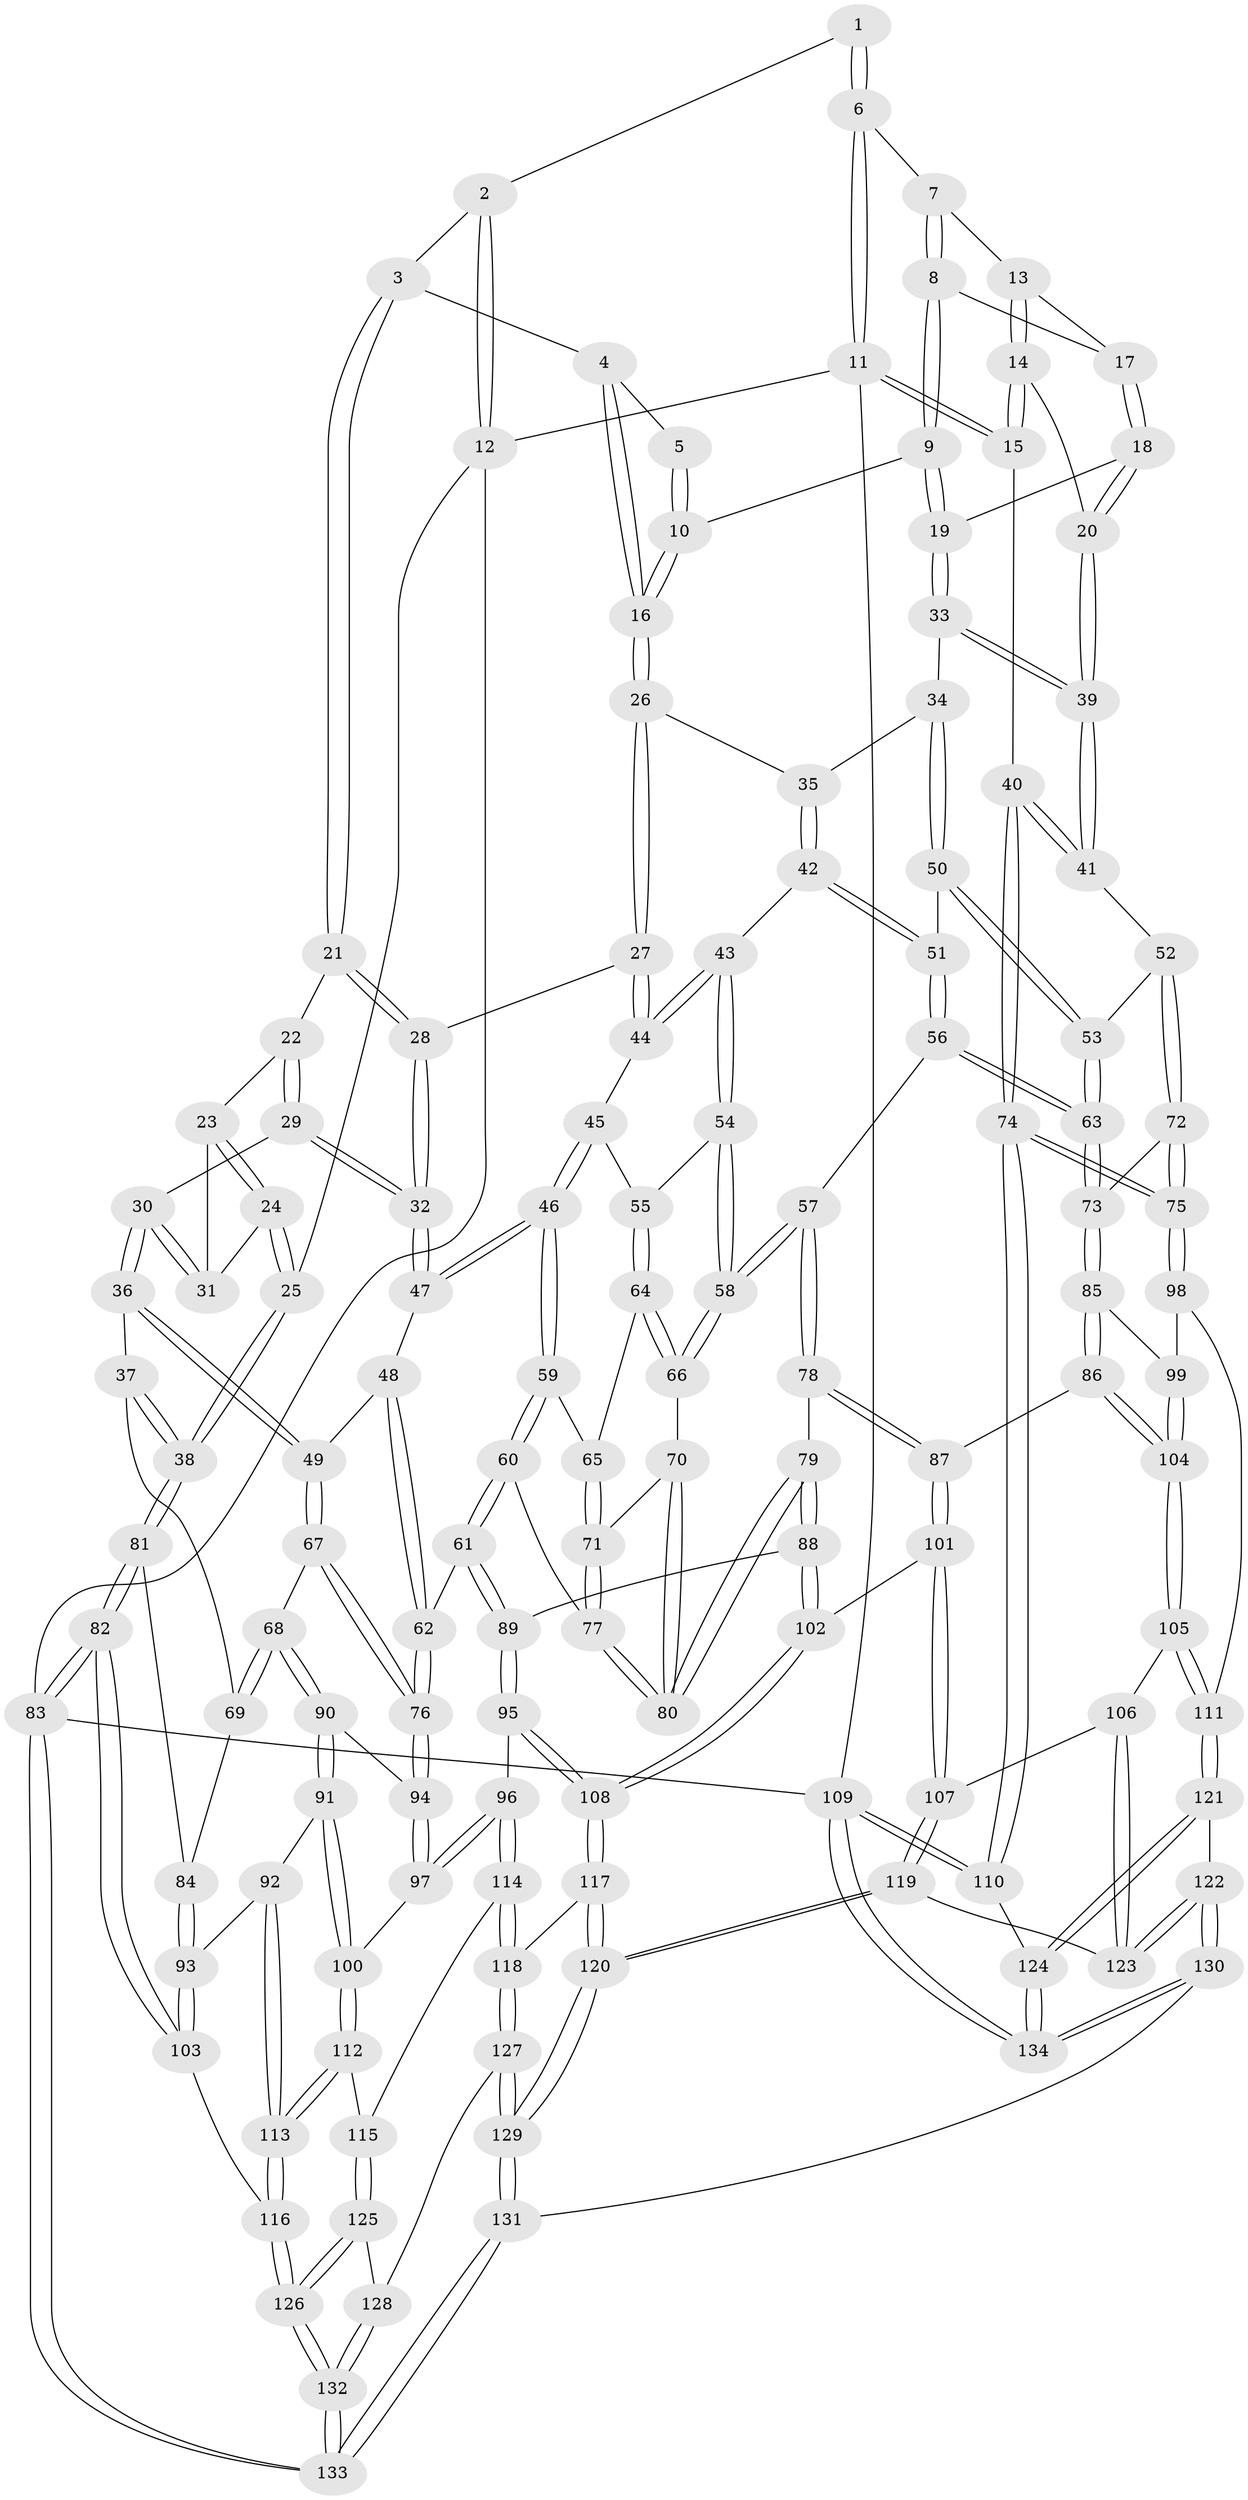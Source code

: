 // Generated by graph-tools (version 1.1) at 2025/17/03/09/25 04:17:00]
// undirected, 134 vertices, 332 edges
graph export_dot {
graph [start="1"]
  node [color=gray90,style=filled];
  1 [pos="+0.8494826864225659+0"];
  2 [pos="+0.3786754890510358+0"];
  3 [pos="+0.4374907008280655+0.11168851217489684"];
  4 [pos="+0.5919277178191934+0.12632062821208348"];
  5 [pos="+0.7674653691144524+0"];
  6 [pos="+0.8502229206805997+0"];
  7 [pos="+0.8714864187523115+0.05538167023381465"];
  8 [pos="+0.820618754401298+0.20503412853387015"];
  9 [pos="+0.7648964227987013+0.24514586969444463"];
  10 [pos="+0.7143625145219953+0.22660550024625145"];
  11 [pos="+1+0"];
  12 [pos="+0+0"];
  13 [pos="+0.9146057019860726+0.17521365926325552"];
  14 [pos="+0.9882311447070448+0.22536448374497678"];
  15 [pos="+1+0.13864415854425435"];
  16 [pos="+0.6665129173016516+0.24632069780279764"];
  17 [pos="+0.877863489561401+0.21878388974436683"];
  18 [pos="+0.8921551925827774+0.30043116384674035"];
  19 [pos="+0.7989209405645957+0.2885627892946397"];
  20 [pos="+0.911584009588253+0.31241131955221946"];
  21 [pos="+0.4356241480734091+0.11986455424941203"];
  22 [pos="+0.39796576094911196+0.16565836475469345"];
  23 [pos="+0.3547955839032854+0.17595698549988806"];
  24 [pos="+0.11412054678660243+0.1837157412231449"];
  25 [pos="+0+0.08173924151414615"];
  26 [pos="+0.6344241360186901+0.28651883634019026"];
  27 [pos="+0.5907226218282378+0.3049043482887694"];
  28 [pos="+0.5505258824182111+0.283893991768692"];
  29 [pos="+0.3736281744821464+0.341895592056995"];
  30 [pos="+0.3085197086696022+0.33922917029051997"];
  31 [pos="+0.26250075677934087+0.28056968308855945"];
  32 [pos="+0.3804499167636277+0.3488499820812713"];
  33 [pos="+0.7780362336552195+0.3790006602215874"];
  34 [pos="+0.7603937925204318+0.39521795914214564"];
  35 [pos="+0.687248334794528+0.34869917961523655"];
  36 [pos="+0.18641108417447685+0.43171680646316213"];
  37 [pos="+0.12608522044504947+0.41235937281549573"];
  38 [pos="+0+0.19458523762047614"];
  39 [pos="+0.9371694964500438+0.39953905542335677"];
  40 [pos="+1+0.4776951043021347"];
  41 [pos="+0.948988375792894+0.4160934781898408"];
  42 [pos="+0.6608993019732162+0.4452151958001959"];
  43 [pos="+0.6564225028730425+0.44503120897904125"];
  44 [pos="+0.5723425013856523+0.3772058975363874"];
  45 [pos="+0.5574481599705214+0.3945080711819007"];
  46 [pos="+0.42763516602323015+0.4356155194059169"];
  47 [pos="+0.4004092574788393+0.40006382643081295"];
  48 [pos="+0.30166853660623033+0.45886513106870064"];
  49 [pos="+0.20508433221683142+0.4554581466282052"];
  50 [pos="+0.7561096850310811+0.4280631073685248"];
  51 [pos="+0.6869085918186211+0.45567334773845863"];
  52 [pos="+0.8908440168076979+0.47463138361436674"];
  53 [pos="+0.7882208619350214+0.47638978760705375"];
  54 [pos="+0.6229523769591997+0.48445736192946076"];
  55 [pos="+0.567541393399154+0.46674877039417967"];
  56 [pos="+0.6905149952175361+0.5440255090611462"];
  57 [pos="+0.6413236900820418+0.561716748893938"];
  58 [pos="+0.6286355582192105+0.5493678175745217"];
  59 [pos="+0.4284617854032714+0.46540802620351857"];
  60 [pos="+0.39764827697610217+0.5428585388416177"];
  61 [pos="+0.3798225821770246+0.560755734005023"];
  62 [pos="+0.36576831029483037+0.5617411336347"];
  63 [pos="+0.7576737506172695+0.5615755541229783"];
  64 [pos="+0.554068254015251+0.49673588125029544"];
  65 [pos="+0.5272208148596487+0.5108903966314419"];
  66 [pos="+0.6070876053798578+0.5434734470790572"];
  67 [pos="+0.2379420044147701+0.5500601632151042"];
  68 [pos="+0.129807749178691+0.5899231380247342"];
  69 [pos="+0.11211692185475883+0.5770304870856394"];
  70 [pos="+0.5831469370523923+0.5511947748158215"];
  71 [pos="+0.5274787945558257+0.5529458154692035"];
  72 [pos="+0.88505279373468+0.5450065119733202"];
  73 [pos="+0.783224254046462+0.6061172697633904"];
  74 [pos="+1+0.7435944364143801"];
  75 [pos="+1+0.699304683028172"];
  76 [pos="+0.27272818507425567+0.5868061915511058"];
  77 [pos="+0.5138956363866015+0.5848722647639967"];
  78 [pos="+0.6303303810374574+0.6041966241268003"];
  79 [pos="+0.5343515835839424+0.6358320244406758"];
  80 [pos="+0.5301265032751158+0.6221212785068168"];
  81 [pos="+0+0.4258820424581741"];
  82 [pos="+0+0.7873243746378473"];
  83 [pos="+0+1"];
  84 [pos="+0.05876613647544088+0.5863379930125133"];
  85 [pos="+0.7834079626181863+0.614397694275476"];
  86 [pos="+0.6779404808327375+0.6748875133235921"];
  87 [pos="+0.6722080309928353+0.6744147611172654"];
  88 [pos="+0.5170106753934518+0.6801627877820038"];
  89 [pos="+0.42500177021501395+0.681613017556333"];
  90 [pos="+0.14047585209621483+0.6470270157173816"];
  91 [pos="+0.11464337356949063+0.7229768730138223"];
  92 [pos="+0.1115345390840084+0.7241242465961194"];
  93 [pos="+0.054127578926011014+0.7272433948208084"];
  94 [pos="+0.26642121920073275+0.6108043441644914"];
  95 [pos="+0.3927563479238406+0.7221547676046051"];
  96 [pos="+0.3276320180758021+0.7476958179823074"];
  97 [pos="+0.26994362959528534+0.7217907720554713"];
  98 [pos="+0.8987672365879532+0.7049869015351558"];
  99 [pos="+0.8191171162234895+0.6631300632690929"];
  100 [pos="+0.2231688441780477+0.7440904740028332"];
  101 [pos="+0.5886725664624423+0.7537188234082008"];
  102 [pos="+0.5641290282028053+0.7473364814131221"];
  103 [pos="+0+0.7895570041877426"];
  104 [pos="+0.7411678405582918+0.7559366163035477"];
  105 [pos="+0.7414753558949273+0.7670407977756105"];
  106 [pos="+0.7146621820000701+0.7919297969315392"];
  107 [pos="+0.6274002336498086+0.8047399298569837"];
  108 [pos="+0.4773984768454159+0.8317046878768801"];
  109 [pos="+1+1"];
  110 [pos="+1+0.9175057260124682"];
  111 [pos="+0.8182362069754956+0.8032142903895318"];
  112 [pos="+0.21333157439246145+0.8344856211848649"];
  113 [pos="+0.1551926355276916+0.9168460465591652"];
  114 [pos="+0.3386722328526395+0.830675396135556"];
  115 [pos="+0.30123398604388335+0.8613588266570227"];
  116 [pos="+0.1449900857689397+0.9463732551469836"];
  117 [pos="+0.46711673713325735+0.8741438570172977"];
  118 [pos="+0.40005808519321934+0.876093603977388"];
  119 [pos="+0.6268578631477718+0.8208625953599717"];
  120 [pos="+0.5709803026483615+1"];
  121 [pos="+0.8272175035818734+0.8635135671409779"];
  122 [pos="+0.7496773867790183+0.9057202377801988"];
  123 [pos="+0.7467895028052894+0.9007960120462227"];
  124 [pos="+0.9114933213032617+0.9035070846281601"];
  125 [pos="+0.29653180403969376+0.876365722615104"];
  126 [pos="+0.19683117369459824+1"];
  127 [pos="+0.36631440704129564+0.930409998547841"];
  128 [pos="+0.36279775325807617+0.9339969797750687"];
  129 [pos="+0.5878812552935982+1"];
  130 [pos="+0.6217723186481969+1"];
  131 [pos="+0.6212576992014341+1"];
  132 [pos="+0.20493459895287963+1"];
  133 [pos="+0.20340469391176064+1"];
  134 [pos="+0.6249622176428489+1"];
  1 -- 2;
  1 -- 6;
  1 -- 6;
  2 -- 3;
  2 -- 12;
  2 -- 12;
  3 -- 4;
  3 -- 21;
  3 -- 21;
  4 -- 5;
  4 -- 16;
  4 -- 16;
  5 -- 10;
  5 -- 10;
  6 -- 7;
  6 -- 11;
  6 -- 11;
  7 -- 8;
  7 -- 8;
  7 -- 13;
  8 -- 9;
  8 -- 9;
  8 -- 17;
  9 -- 10;
  9 -- 19;
  9 -- 19;
  10 -- 16;
  10 -- 16;
  11 -- 12;
  11 -- 15;
  11 -- 15;
  11 -- 109;
  12 -- 25;
  12 -- 83;
  13 -- 14;
  13 -- 14;
  13 -- 17;
  14 -- 15;
  14 -- 15;
  14 -- 20;
  15 -- 40;
  16 -- 26;
  16 -- 26;
  17 -- 18;
  17 -- 18;
  18 -- 19;
  18 -- 20;
  18 -- 20;
  19 -- 33;
  19 -- 33;
  20 -- 39;
  20 -- 39;
  21 -- 22;
  21 -- 28;
  21 -- 28;
  22 -- 23;
  22 -- 29;
  22 -- 29;
  23 -- 24;
  23 -- 24;
  23 -- 31;
  24 -- 25;
  24 -- 25;
  24 -- 31;
  25 -- 38;
  25 -- 38;
  26 -- 27;
  26 -- 27;
  26 -- 35;
  27 -- 28;
  27 -- 44;
  27 -- 44;
  28 -- 32;
  28 -- 32;
  29 -- 30;
  29 -- 32;
  29 -- 32;
  30 -- 31;
  30 -- 31;
  30 -- 36;
  30 -- 36;
  32 -- 47;
  32 -- 47;
  33 -- 34;
  33 -- 39;
  33 -- 39;
  34 -- 35;
  34 -- 50;
  34 -- 50;
  35 -- 42;
  35 -- 42;
  36 -- 37;
  36 -- 49;
  36 -- 49;
  37 -- 38;
  37 -- 38;
  37 -- 69;
  38 -- 81;
  38 -- 81;
  39 -- 41;
  39 -- 41;
  40 -- 41;
  40 -- 41;
  40 -- 74;
  40 -- 74;
  41 -- 52;
  42 -- 43;
  42 -- 51;
  42 -- 51;
  43 -- 44;
  43 -- 44;
  43 -- 54;
  43 -- 54;
  44 -- 45;
  45 -- 46;
  45 -- 46;
  45 -- 55;
  46 -- 47;
  46 -- 47;
  46 -- 59;
  46 -- 59;
  47 -- 48;
  48 -- 49;
  48 -- 62;
  48 -- 62;
  49 -- 67;
  49 -- 67;
  50 -- 51;
  50 -- 53;
  50 -- 53;
  51 -- 56;
  51 -- 56;
  52 -- 53;
  52 -- 72;
  52 -- 72;
  53 -- 63;
  53 -- 63;
  54 -- 55;
  54 -- 58;
  54 -- 58;
  55 -- 64;
  55 -- 64;
  56 -- 57;
  56 -- 63;
  56 -- 63;
  57 -- 58;
  57 -- 58;
  57 -- 78;
  57 -- 78;
  58 -- 66;
  58 -- 66;
  59 -- 60;
  59 -- 60;
  59 -- 65;
  60 -- 61;
  60 -- 61;
  60 -- 77;
  61 -- 62;
  61 -- 89;
  61 -- 89;
  62 -- 76;
  62 -- 76;
  63 -- 73;
  63 -- 73;
  64 -- 65;
  64 -- 66;
  64 -- 66;
  65 -- 71;
  65 -- 71;
  66 -- 70;
  67 -- 68;
  67 -- 76;
  67 -- 76;
  68 -- 69;
  68 -- 69;
  68 -- 90;
  68 -- 90;
  69 -- 84;
  70 -- 71;
  70 -- 80;
  70 -- 80;
  71 -- 77;
  71 -- 77;
  72 -- 73;
  72 -- 75;
  72 -- 75;
  73 -- 85;
  73 -- 85;
  74 -- 75;
  74 -- 75;
  74 -- 110;
  74 -- 110;
  75 -- 98;
  75 -- 98;
  76 -- 94;
  76 -- 94;
  77 -- 80;
  77 -- 80;
  78 -- 79;
  78 -- 87;
  78 -- 87;
  79 -- 80;
  79 -- 80;
  79 -- 88;
  79 -- 88;
  81 -- 82;
  81 -- 82;
  81 -- 84;
  82 -- 83;
  82 -- 83;
  82 -- 103;
  82 -- 103;
  83 -- 133;
  83 -- 133;
  83 -- 109;
  84 -- 93;
  84 -- 93;
  85 -- 86;
  85 -- 86;
  85 -- 99;
  86 -- 87;
  86 -- 104;
  86 -- 104;
  87 -- 101;
  87 -- 101;
  88 -- 89;
  88 -- 102;
  88 -- 102;
  89 -- 95;
  89 -- 95;
  90 -- 91;
  90 -- 91;
  90 -- 94;
  91 -- 92;
  91 -- 100;
  91 -- 100;
  92 -- 93;
  92 -- 113;
  92 -- 113;
  93 -- 103;
  93 -- 103;
  94 -- 97;
  94 -- 97;
  95 -- 96;
  95 -- 108;
  95 -- 108;
  96 -- 97;
  96 -- 97;
  96 -- 114;
  96 -- 114;
  97 -- 100;
  98 -- 99;
  98 -- 111;
  99 -- 104;
  99 -- 104;
  100 -- 112;
  100 -- 112;
  101 -- 102;
  101 -- 107;
  101 -- 107;
  102 -- 108;
  102 -- 108;
  103 -- 116;
  104 -- 105;
  104 -- 105;
  105 -- 106;
  105 -- 111;
  105 -- 111;
  106 -- 107;
  106 -- 123;
  106 -- 123;
  107 -- 119;
  107 -- 119;
  108 -- 117;
  108 -- 117;
  109 -- 110;
  109 -- 110;
  109 -- 134;
  109 -- 134;
  110 -- 124;
  111 -- 121;
  111 -- 121;
  112 -- 113;
  112 -- 113;
  112 -- 115;
  113 -- 116;
  113 -- 116;
  114 -- 115;
  114 -- 118;
  114 -- 118;
  115 -- 125;
  115 -- 125;
  116 -- 126;
  116 -- 126;
  117 -- 118;
  117 -- 120;
  117 -- 120;
  118 -- 127;
  118 -- 127;
  119 -- 120;
  119 -- 120;
  119 -- 123;
  120 -- 129;
  120 -- 129;
  121 -- 122;
  121 -- 124;
  121 -- 124;
  122 -- 123;
  122 -- 123;
  122 -- 130;
  122 -- 130;
  124 -- 134;
  124 -- 134;
  125 -- 126;
  125 -- 126;
  125 -- 128;
  126 -- 132;
  126 -- 132;
  127 -- 128;
  127 -- 129;
  127 -- 129;
  128 -- 132;
  128 -- 132;
  129 -- 131;
  129 -- 131;
  130 -- 131;
  130 -- 134;
  130 -- 134;
  131 -- 133;
  131 -- 133;
  132 -- 133;
  132 -- 133;
}
